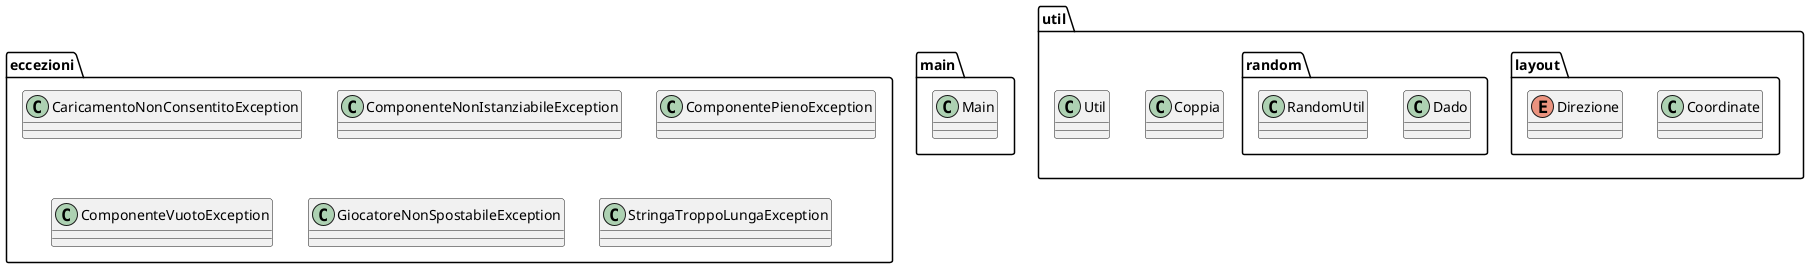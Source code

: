 @startuml

package eccezioni {
  class CaricamentoNonConsentitoException
  class ComponenteNonIstanziabileException
  class ComponentePienoException
  class ComponenteVuotoException
  class GiocatoreNonSpostabileException
  class StringaTroppoLungaException
}
package main {
  class Main
}
package util {
  class Coppia
  class Util
  package layout {
    class Coordinate
    enum Direzione
  }
  package random {
    class Dado
    class RandomUtil
  }
}

@enduml